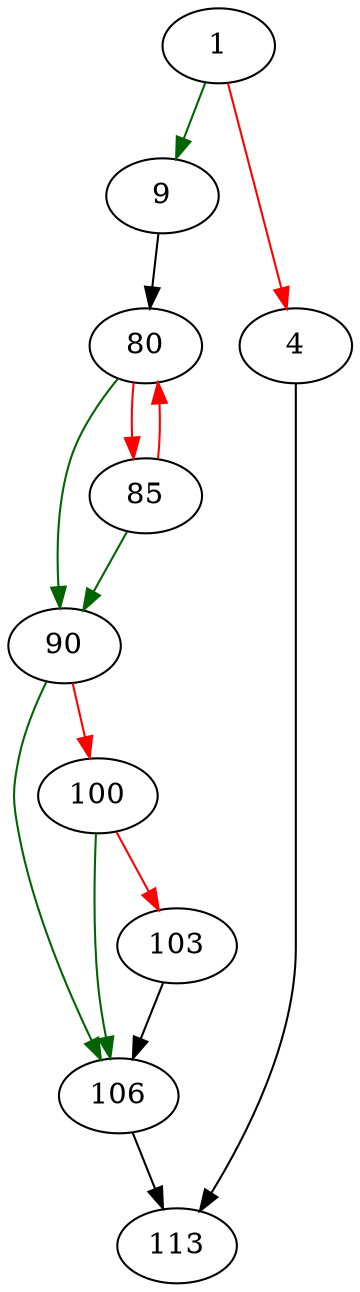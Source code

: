 strict digraph "usage" {
	// Node definitions.
	1 [entry=true];
	9;
	4;
	113;
	80;
	90;
	85;
	106;
	100;
	103;

	// Edge definitions.
	1 -> 9 [
		color=darkgreen
		cond=true
	];
	1 -> 4 [
		color=red
		cond=false
	];
	9 -> 80;
	4 -> 113;
	80 -> 90 [
		color=darkgreen
		cond=true
	];
	80 -> 85 [
		color=red
		cond=false
	];
	90 -> 106 [
		color=darkgreen
		cond=true
	];
	90 -> 100 [
		color=red
		cond=false
	];
	85 -> 80 [
		color=red
		cond=false
	];
	85 -> 90 [
		color=darkgreen
		cond=true
	];
	106 -> 113;
	100 -> 106 [
		color=darkgreen
		cond=true
	];
	100 -> 103 [
		color=red
		cond=false
	];
	103 -> 106;
}